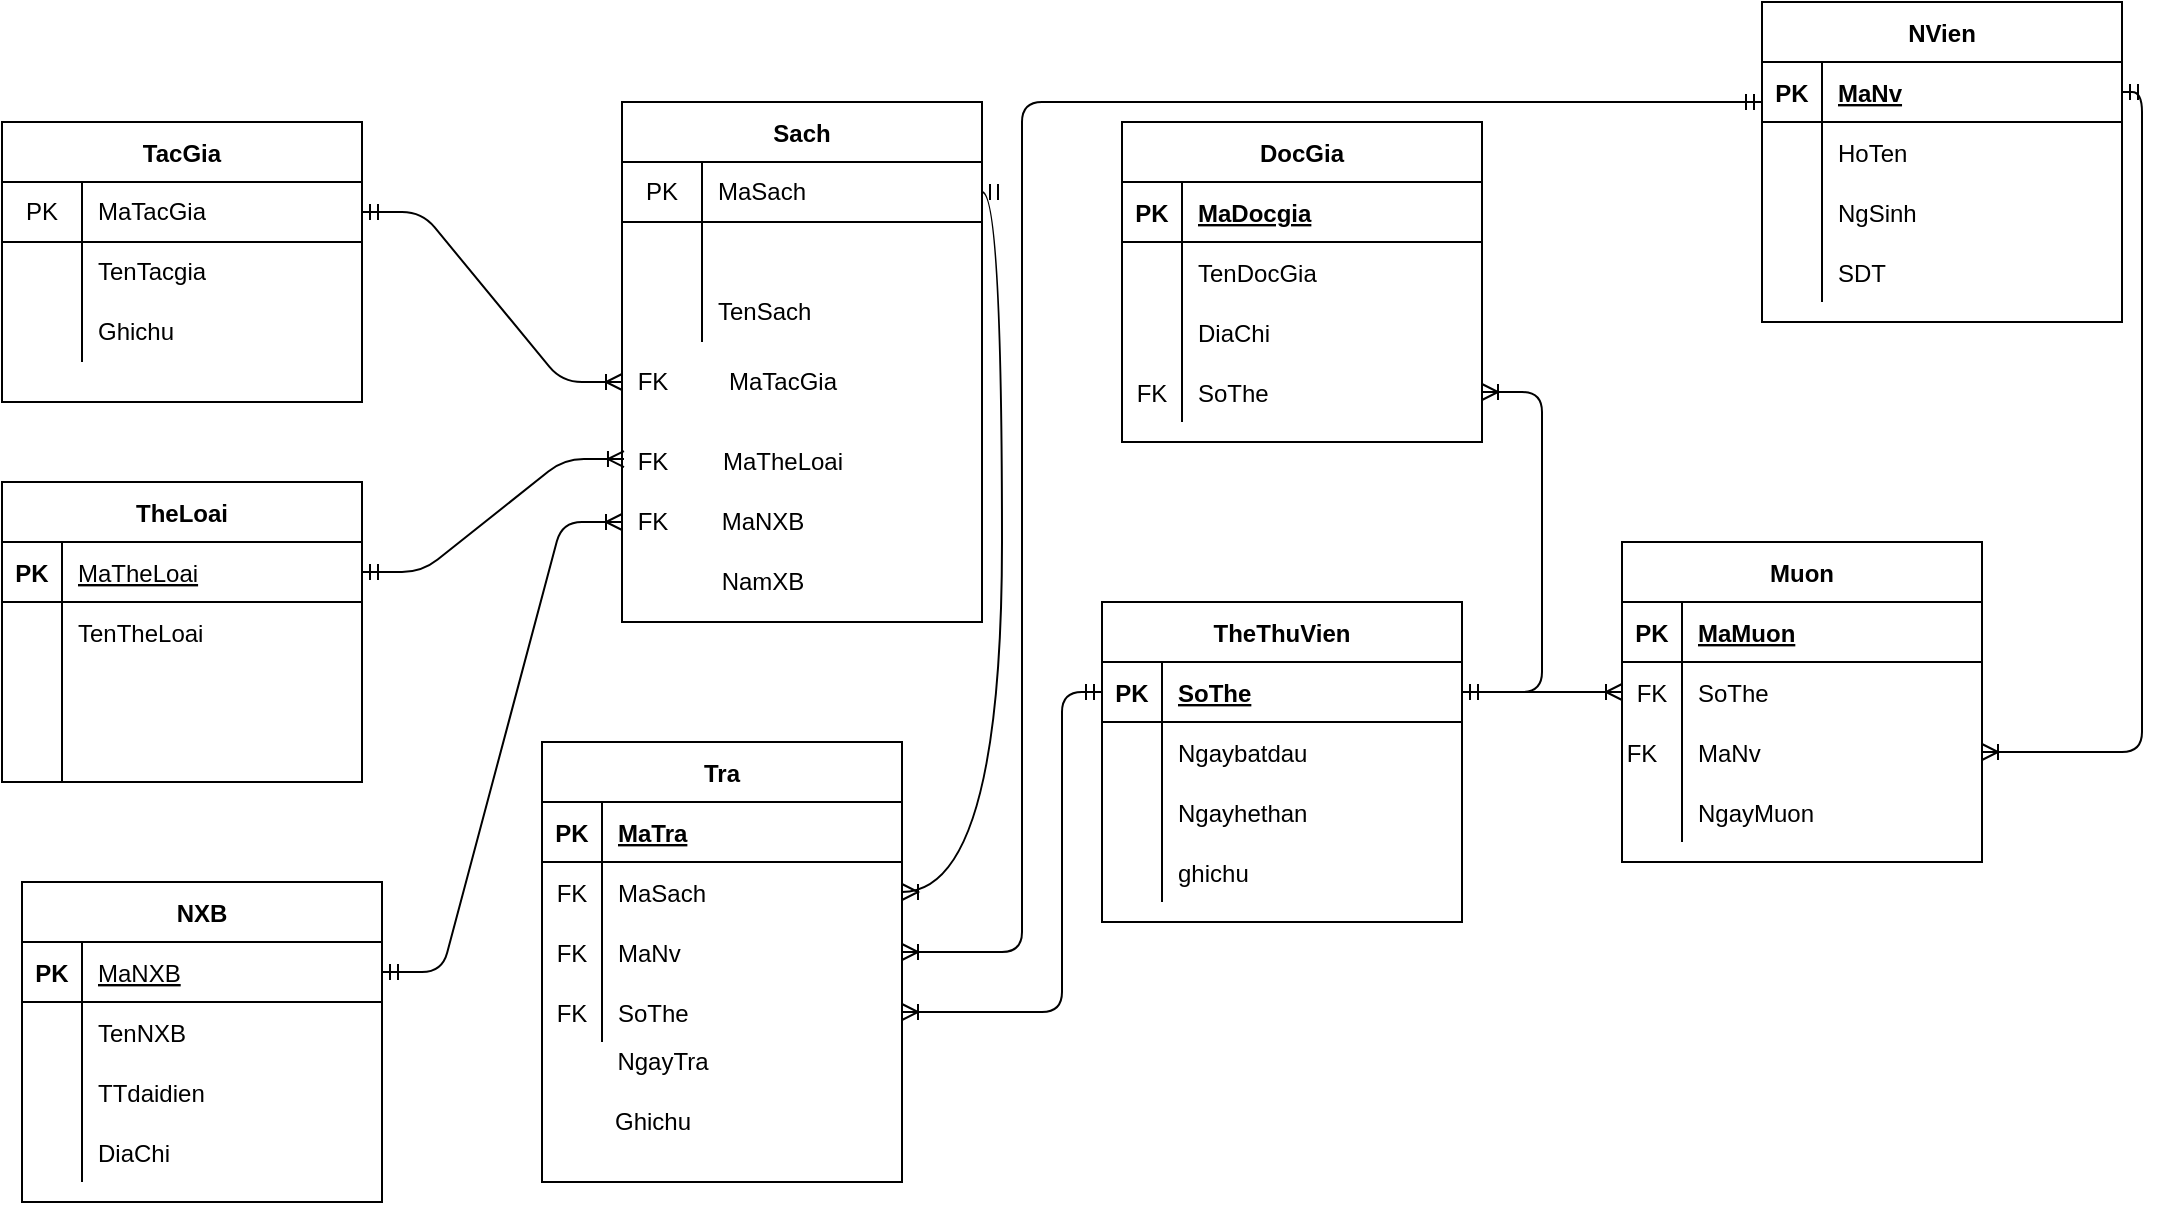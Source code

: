 <mxfile version="14.9.9" type="github">
  <diagram id="u5zZ0QUV_Hfiip7SihnO" name="Page-1">
    <mxGraphModel dx="1987" dy="1793" grid="1" gridSize="10" guides="1" tooltips="1" connect="1" arrows="1" fold="1" page="1" pageScale="1" pageWidth="827" pageHeight="1169" math="0" shadow="0">
      <root>
        <mxCell id="0" />
        <mxCell id="1" parent="0" />
        <mxCell id="Pqd-LojzsvLzapI82pfQ-55" value="Sach" style="shape=table;startSize=30;container=1;collapsible=0;childLayout=tableLayout;fixedRows=1;rowLines=0;fontStyle=1;align=center;pointerEvents=1;" vertex="1" parent="1">
          <mxGeometry x="-140" width="180" height="260" as="geometry" />
        </mxCell>
        <mxCell id="Pqd-LojzsvLzapI82pfQ-56" value="" style="shape=partialRectangle;html=1;whiteSpace=wrap;collapsible=0;dropTarget=0;pointerEvents=1;fillColor=none;top=0;left=0;bottom=1;right=0;points=[[0,0.5],[1,0.5]];portConstraint=eastwest;" vertex="1" parent="Pqd-LojzsvLzapI82pfQ-55">
          <mxGeometry y="30" width="180" height="30" as="geometry" />
        </mxCell>
        <mxCell id="Pqd-LojzsvLzapI82pfQ-57" value="&lt;font style=&quot;vertical-align: inherit&quot;&gt;&lt;font style=&quot;vertical-align: inherit&quot;&gt;&lt;font style=&quot;vertical-align: inherit&quot;&gt;&lt;font style=&quot;vertical-align: inherit&quot;&gt;PK&lt;/font&gt;&lt;/font&gt;&lt;/font&gt;&lt;/font&gt;" style="shape=partialRectangle;html=1;whiteSpace=wrap;connectable=0;fillColor=none;top=0;left=0;bottom=0;right=0;overflow=hidden;pointerEvents=1;" vertex="1" parent="Pqd-LojzsvLzapI82pfQ-56">
          <mxGeometry width="40" height="30" as="geometry" />
        </mxCell>
        <mxCell id="Pqd-LojzsvLzapI82pfQ-58" value="MaSach" style="shape=partialRectangle;html=1;whiteSpace=wrap;connectable=0;fillColor=none;top=0;left=0;bottom=0;right=0;align=left;spacingLeft=6;overflow=hidden;pointerEvents=1;" vertex="1" parent="Pqd-LojzsvLzapI82pfQ-56">
          <mxGeometry x="40" width="140" height="30" as="geometry" />
        </mxCell>
        <mxCell id="Pqd-LojzsvLzapI82pfQ-59" value="" style="shape=partialRectangle;html=1;whiteSpace=wrap;collapsible=0;dropTarget=0;pointerEvents=1;fillColor=none;top=0;left=0;bottom=0;right=0;points=[[0,0.5],[1,0.5]];portConstraint=eastwest;" vertex="1" parent="Pqd-LojzsvLzapI82pfQ-55">
          <mxGeometry y="60" width="180" height="30" as="geometry" />
        </mxCell>
        <mxCell id="Pqd-LojzsvLzapI82pfQ-60" value="" style="shape=partialRectangle;html=1;whiteSpace=wrap;connectable=0;fillColor=none;top=0;left=0;bottom=0;right=0;overflow=hidden;pointerEvents=1;" vertex="1" parent="Pqd-LojzsvLzapI82pfQ-59">
          <mxGeometry width="40" height="30" as="geometry" />
        </mxCell>
        <mxCell id="Pqd-LojzsvLzapI82pfQ-61" value="" style="shape=partialRectangle;html=1;whiteSpace=wrap;connectable=0;fillColor=none;top=0;left=0;bottom=0;right=0;align=left;spacingLeft=6;overflow=hidden;pointerEvents=1;" vertex="1" parent="Pqd-LojzsvLzapI82pfQ-59">
          <mxGeometry x="40" width="140" height="30" as="geometry" />
        </mxCell>
        <mxCell id="Pqd-LojzsvLzapI82pfQ-62" value="" style="shape=partialRectangle;html=1;whiteSpace=wrap;collapsible=0;dropTarget=0;pointerEvents=1;fillColor=none;top=0;left=0;bottom=0;right=0;points=[[0,0.5],[1,0.5]];portConstraint=eastwest;" vertex="1" parent="Pqd-LojzsvLzapI82pfQ-55">
          <mxGeometry y="90" width="180" height="30" as="geometry" />
        </mxCell>
        <mxCell id="Pqd-LojzsvLzapI82pfQ-63" value="" style="shape=partialRectangle;html=1;whiteSpace=wrap;connectable=0;fillColor=none;top=0;left=0;bottom=0;right=0;overflow=hidden;pointerEvents=1;" vertex="1" parent="Pqd-LojzsvLzapI82pfQ-62">
          <mxGeometry width="40" height="30" as="geometry" />
        </mxCell>
        <mxCell id="Pqd-LojzsvLzapI82pfQ-64" value="&lt;font style=&quot;vertical-align: inherit&quot;&gt;&lt;font style=&quot;vertical-align: inherit&quot;&gt;TenSach&lt;/font&gt;&lt;/font&gt;" style="shape=partialRectangle;html=1;whiteSpace=wrap;connectable=0;fillColor=none;top=0;left=0;bottom=0;right=0;align=left;spacingLeft=6;overflow=hidden;pointerEvents=1;" vertex="1" parent="Pqd-LojzsvLzapI82pfQ-62">
          <mxGeometry x="40" width="140" height="30" as="geometry" />
        </mxCell>
        <mxCell id="Pqd-LojzsvLzapI82pfQ-68" value="&lt;font style=&quot;vertical-align: inherit&quot;&gt;&lt;font style=&quot;vertical-align: inherit&quot;&gt;MaTacGia&lt;/font&gt;&lt;/font&gt;" style="text;html=1;align=center;verticalAlign=middle;resizable=0;points=[];autosize=1;strokeColor=none;" vertex="1" parent="1">
          <mxGeometry x="-95" y="130" width="70" height="20" as="geometry" />
        </mxCell>
        <mxCell id="Pqd-LojzsvLzapI82pfQ-69" value="&lt;font style=&quot;vertical-align: inherit&quot;&gt;&lt;font style=&quot;vertical-align: inherit&quot;&gt;MaTheLoai&lt;/font&gt;&lt;/font&gt;" style="text;html=1;align=center;verticalAlign=middle;resizable=0;points=[];autosize=1;strokeColor=none;" vertex="1" parent="1">
          <mxGeometry x="-100" y="170" width="80" height="20" as="geometry" />
        </mxCell>
        <mxCell id="Pqd-LojzsvLzapI82pfQ-71" value="&lt;font style=&quot;vertical-align: inherit&quot;&gt;&lt;font style=&quot;vertical-align: inherit&quot;&gt;MaNXB&lt;/font&gt;&lt;/font&gt;" style="text;html=1;align=center;verticalAlign=middle;resizable=0;points=[];autosize=1;strokeColor=none;" vertex="1" parent="1">
          <mxGeometry x="-100" y="200" width="60" height="20" as="geometry" />
        </mxCell>
        <mxCell id="Pqd-LojzsvLzapI82pfQ-73" value="&lt;font style=&quot;vertical-align: inherit&quot;&gt;&lt;font style=&quot;vertical-align: inherit&quot;&gt;NamXB&lt;/font&gt;&lt;/font&gt;" style="text;html=1;align=center;verticalAlign=middle;resizable=0;points=[];autosize=1;strokeColor=none;" vertex="1" parent="1">
          <mxGeometry x="-100" y="230" width="60" height="20" as="geometry" />
        </mxCell>
        <mxCell id="Pqd-LojzsvLzapI82pfQ-74" value="FK" style="text;html=1;align=center;verticalAlign=middle;resizable=0;points=[];autosize=1;strokeColor=none;" vertex="1" parent="1">
          <mxGeometry x="-140" y="130" width="30" height="20" as="geometry" />
        </mxCell>
        <mxCell id="Pqd-LojzsvLzapI82pfQ-76" value="FK" style="text;html=1;align=center;verticalAlign=middle;resizable=0;points=[];autosize=1;strokeColor=none;" vertex="1" parent="1">
          <mxGeometry x="-140" y="200" width="30" height="20" as="geometry" />
        </mxCell>
        <mxCell id="Pqd-LojzsvLzapI82pfQ-77" value="FK" style="text;html=1;align=center;verticalAlign=middle;resizable=0;points=[];autosize=1;strokeColor=none;" vertex="1" parent="1">
          <mxGeometry x="-140" y="170" width="30" height="20" as="geometry" />
        </mxCell>
        <mxCell id="Pqd-LojzsvLzapI82pfQ-78" value="TacGia" style="shape=table;startSize=30;container=1;collapsible=0;childLayout=tableLayout;fixedRows=1;rowLines=0;fontStyle=1;align=center;pointerEvents=1;" vertex="1" parent="1">
          <mxGeometry x="-450" y="10" width="180" height="140" as="geometry" />
        </mxCell>
        <mxCell id="Pqd-LojzsvLzapI82pfQ-79" value="" style="shape=partialRectangle;html=1;whiteSpace=wrap;collapsible=0;dropTarget=0;pointerEvents=1;fillColor=none;top=0;left=0;bottom=1;right=0;points=[[0,0.5],[1,0.5]];portConstraint=eastwest;" vertex="1" parent="Pqd-LojzsvLzapI82pfQ-78">
          <mxGeometry y="30" width="180" height="30" as="geometry" />
        </mxCell>
        <mxCell id="Pqd-LojzsvLzapI82pfQ-80" value="PK" style="shape=partialRectangle;html=1;whiteSpace=wrap;connectable=0;fillColor=none;top=0;left=0;bottom=0;right=0;overflow=hidden;pointerEvents=1;" vertex="1" parent="Pqd-LojzsvLzapI82pfQ-79">
          <mxGeometry width="40" height="30" as="geometry" />
        </mxCell>
        <mxCell id="Pqd-LojzsvLzapI82pfQ-81" value="MaTacGia" style="shape=partialRectangle;html=1;whiteSpace=wrap;connectable=0;fillColor=none;top=0;left=0;bottom=0;right=0;align=left;spacingLeft=6;overflow=hidden;pointerEvents=1;" vertex="1" parent="Pqd-LojzsvLzapI82pfQ-79">
          <mxGeometry x="40" width="140" height="30" as="geometry" />
        </mxCell>
        <mxCell id="Pqd-LojzsvLzapI82pfQ-82" value="" style="shape=partialRectangle;html=1;whiteSpace=wrap;collapsible=0;dropTarget=0;pointerEvents=1;fillColor=none;top=0;left=0;bottom=0;right=0;points=[[0,0.5],[1,0.5]];portConstraint=eastwest;" vertex="1" parent="Pqd-LojzsvLzapI82pfQ-78">
          <mxGeometry y="60" width="180" height="30" as="geometry" />
        </mxCell>
        <mxCell id="Pqd-LojzsvLzapI82pfQ-83" value="" style="shape=partialRectangle;html=1;whiteSpace=wrap;connectable=0;fillColor=none;top=0;left=0;bottom=0;right=0;overflow=hidden;pointerEvents=1;" vertex="1" parent="Pqd-LojzsvLzapI82pfQ-82">
          <mxGeometry width="40" height="30" as="geometry" />
        </mxCell>
        <mxCell id="Pqd-LojzsvLzapI82pfQ-84" value="TenTacgia" style="shape=partialRectangle;html=1;whiteSpace=wrap;connectable=0;fillColor=none;top=0;left=0;bottom=0;right=0;align=left;spacingLeft=6;overflow=hidden;pointerEvents=1;" vertex="1" parent="Pqd-LojzsvLzapI82pfQ-82">
          <mxGeometry x="40" width="140" height="30" as="geometry" />
        </mxCell>
        <mxCell id="Pqd-LojzsvLzapI82pfQ-85" value="" style="shape=partialRectangle;html=1;whiteSpace=wrap;collapsible=0;dropTarget=0;pointerEvents=1;fillColor=none;top=0;left=0;bottom=0;right=0;points=[[0,0.5],[1,0.5]];portConstraint=eastwest;" vertex="1" parent="Pqd-LojzsvLzapI82pfQ-78">
          <mxGeometry y="90" width="180" height="30" as="geometry" />
        </mxCell>
        <mxCell id="Pqd-LojzsvLzapI82pfQ-86" value="" style="shape=partialRectangle;html=1;whiteSpace=wrap;connectable=0;fillColor=none;top=0;left=0;bottom=0;right=0;overflow=hidden;pointerEvents=1;" vertex="1" parent="Pqd-LojzsvLzapI82pfQ-85">
          <mxGeometry width="40" height="30" as="geometry" />
        </mxCell>
        <mxCell id="Pqd-LojzsvLzapI82pfQ-87" value="Ghichu" style="shape=partialRectangle;html=1;whiteSpace=wrap;connectable=0;fillColor=none;top=0;left=0;bottom=0;right=0;align=left;spacingLeft=6;overflow=hidden;pointerEvents=1;" vertex="1" parent="Pqd-LojzsvLzapI82pfQ-85">
          <mxGeometry x="40" width="140" height="30" as="geometry" />
        </mxCell>
        <mxCell id="Pqd-LojzsvLzapI82pfQ-88" value="&lt;span style=&quot;color: rgba(0 , 0 , 0 , 0) ; font-family: monospace ; font-size: 0px&quot;&gt;%3CmxGraphModel%3E%3Croot%3E%3CmxCell%20id%3D%220%22%2F%3E%3CmxCell%20id%3D%221%22%20parent%3D%220%22%2F%3E%3CmxCell%20id%3D%222%22%20value%3D%22Sach%22%20style%3D%22shape%3Dtable%3BstartSize%3D30%3Bcontainer%3D1%3Bcollapsible%3D0%3BchildLayout%3DtableLayout%3BfixedRows%3D1%3BrowLines%3D0%3BfontStyle%3D1%3Balign%3Dcenter%3BpointerEvents%3D1%3B%22%20vertex%3D%221%22%20parent%3D%221%22%3E%3CmxGeometry%20x%3D%22-140%22%20width%3D%22180%22%20height%3D%22260%22%20as%3D%22geometry%22%2F%3E%3C%2FmxCell%3E%3CmxCell%20id%3D%223%22%20value%3D%22%22%20style%3D%22shape%3DpartialRectangle%3Bhtml%3D1%3BwhiteSpace%3Dwrap%3Bcollapsible%3D0%3BdropTarget%3D0%3BpointerEvents%3D1%3BfillColor%3Dnone%3Btop%3D0%3Bleft%3D0%3Bbottom%3D1%3Bright%3D0%3Bpoints%3D%5B%5B0%2C0.5%5D%2C%5B1%2C0.5%5D%5D%3BportConstraint%3Deastwest%3B%22%20vertex%3D%221%22%20parent%3D%222%22%3E%3CmxGeometry%20y%3D%2230%22%20width%3D%22180%22%20height%3D%2230%22%20as%3D%22geometry%22%2F%3E%3C%2FmxCell%3E%3CmxCell%20id%3D%224%22%20value%3D%22%26lt%3Bfont%20style%3D%26quot%3Bvertical-align%3A%20inherit%26quot%3B%26gt%3B%26lt%3Bfont%20style%3D%26quot%3Bvertical-align%3A%20inherit%26quot%3B%26gt%3B%26lt%3Bfont%20style%3D%26quot%3Bvertical-align%3A%20inherit%26quot%3B%26gt%3B%26lt%3Bfont%20style%3D%26quot%3Bvertical-align%3A%20inherit%26quot%3B%26gt%3BPK%26lt%3B%2Ffont%26gt%3B%26lt%3B%2Ffont%26gt%3B%26lt%3B%2Ffont%26gt%3B%26lt%3B%2Ffont%26gt%3B%22%20style%3D%22shape%3DpartialRectangle%3Bhtml%3D1%3BwhiteSpace%3Dwrap%3Bconnectable%3D0%3BfillColor%3Dnone%3Btop%3D0%3Bleft%3D0%3Bbottom%3D0%3Bright%3D0%3Boverflow%3Dhidden%3BpointerEvents%3D1%3B%22%20vertex%3D%221%22%20parent%3D%223%22%3E%3CmxGeometry%20width%3D%2240%22%20height%3D%2230%22%20as%3D%22geometry%22%2F%3E%3C%2FmxCell%3E%3CmxCell%20id%3D%225%22%20value%3D%22ID%22%20style%3D%22shape%3DpartialRectangle%3Bhtml%3D1%3BwhiteSpace%3Dwrap%3Bconnectable%3D0%3BfillColor%3Dnone%3Btop%3D0%3Bleft%3D0%3Bbottom%3D0%3Bright%3D0%3Balign%3Dleft%3BspacingLeft%3D6%3Boverflow%3Dhidden%3BpointerEvents%3D1%3B%22%20vertex%3D%221%22%20parent%3D%223%22%3E%3CmxGeometry%20x%3D%2240%22%20width%3D%22140%22%20height%3D%2230%22%20as%3D%22geometry%22%2F%3E%3C%2FmxCell%3E%3CmxCell%20id%3D%226%22%20value%3D%22%22%20style%3D%22shape%3DpartialRectangle%3Bhtml%3D1%3BwhiteSpace%3Dwrap%3Bcollapsible%3D0%3BdropTarget%3D0%3BpointerEvents%3D1%3BfillColor%3Dnone%3Btop%3D0%3Bleft%3D0%3Bbottom%3D0%3Bright%3D0%3Bpoints%3D%5B%5B0%2C0.5%5D%2C%5B1%2C0.5%5D%5D%3BportConstraint%3Deastwest%3B%22%20vertex%3D%221%22%20parent%3D%222%22%3E%3CmxGeometry%20y%3D%2260%22%20width%3D%22180%22%20height%3D%2230%22%20as%3D%22geometry%22%2F%3E%3C%2FmxCell%3E%3CmxCell%20id%3D%227%22%20value%3D%22%22%20style%3D%22shape%3DpartialRectangle%3Bhtml%3D1%3BwhiteSpace%3Dwrap%3Bconnectable%3D0%3BfillColor%3Dnone%3Btop%3D0%3Bleft%3D0%3Bbottom%3D0%3Bright%3D0%3Boverflow%3Dhidden%3BpointerEvents%3D1%3B%22%20vertex%3D%221%22%20parent%3D%226%22%3E%3CmxGeometry%20width%3D%2240%22%20height%3D%2230%22%20as%3D%22geometry%22%2F%3E%3C%2FmxCell%3E%3CmxCell%20id%3D%228%22%20value%3D%22%22%20style%3D%22shape%3DpartialRectangle%3Bhtml%3D1%3BwhiteSpace%3Dwrap%3Bconnectable%3D0%3BfillColor%3Dnone%3Btop%3D0%3Bleft%3D0%3Bbottom%3D0%3Bright%3D0%3Balign%3Dleft%3BspacingLeft%3D6%3Boverflow%3Dhidden%3BpointerEvents%3D1%3B%22%20vertex%3D%221%22%20parent%3D%226%22%3E%3CmxGeometry%20x%3D%2240%22%20width%3D%22140%22%20height%3D%2230%22%20as%3D%22geometry%22%2F%3E%3C%2FmxCell%3E%3CmxCell%20id%3D%229%22%20value%3D%22%22%20style%3D%22shape%3DpartialRectangle%3Bhtml%3D1%3BwhiteSpace%3Dwrap%3Bcollapsible%3D0%3BdropTarget%3D0%3BpointerEvents%3D1%3BfillColor%3Dnone%3Btop%3D0%3Bleft%3D0%3Bbottom%3D0%3Bright%3D0%3Bpoints%3D%5B%5B0%2C0.5%5D%2C%5B1%2C0.5%5D%5D%3BportConstraint%3Deastwest%3B%22%20vertex%3D%221%22%20parent%3D%222%22%3E%3CmxGeometry%20y%3D%2290%22%20width%3D%22180%22%20height%3D%2230%22%20as%3D%22geometry%22%2F%3E%3C%2FmxCell%3E%3CmxCell%20id%3D%2210%22%20value%3D%22%22%20style%3D%22shape%3DpartialRectangle%3Bhtml%3D1%3BwhiteSpace%3Dwrap%3Bconnectable%3D0%3BfillColor%3Dnone%3Btop%3D0%3Bleft%3D0%3Bbottom%3D0%3Bright%3D0%3Boverflow%3Dhidden%3BpointerEvents%3D1%3B%22%20vertex%3D%221%22%20parent%3D%229%22%3E%3CmxGeometry%20width%3D%2240%22%20height%3D%2230%22%20as%3D%22geometry%22%2F%3E%3C%2FmxCell%3E%3CmxCell%20id%3D%2211%22%20value%3D%22%26lt%3Bfont%20style%3D%26quot%3Bvertical-align%3A%20inherit%26quot%3B%26gt%3B%26lt%3Bfont%20style%3D%26quot%3Bvertical-align%3A%20inherit%26quot%3B%26gt%3BTenSach%26lt%3B%2Ffont%26gt%3B%26lt%3B%2Ffont%26gt%3B%22%20style%3D%22shape%3DpartialRectangle%3Bhtml%3D1%3BwhiteSpace%3Dwrap%3Bconnectable%3D0%3BfillColor%3Dnone%3Btop%3D0%3Bleft%3D0%3Bbottom%3D0%3Bright%3D0%3Balign%3Dleft%3BspacingLeft%3D6%3Boverflow%3Dhidden%3BpointerEvents%3D1%3B%22%20vertex%3D%221%22%20parent%3D%229%22%3E%3CmxGeometry%20x%3D%2240%22%20width%3D%22140%22%20height%3D%2230%22%20as%3D%22geometry%22%2F%3E%3C%2FmxCell%3E%3CmxCell%20id%3D%2212%22%20value%3D%22%26lt%3Bfont%20style%3D%26quot%3Bvertical-align%3A%20inherit%26quot%3B%26gt%3B%26lt%3Bfont%20style%3D%26quot%3Bvertical-align%3A%20inherit%26quot%3B%26gt%3BMaTacGia%26lt%3B%2Ffont%26gt%3B%26lt%3B%2Ffont%26gt%3B%22%20style%3D%22text%3Bhtml%3D1%3Balign%3Dcenter%3BverticalAlign%3Dmiddle%3Bresizable%3D0%3Bpoints%3D%5B%5D%3Bautosize%3D1%3BstrokeColor%3Dnone%3B%22%20vertex%3D%221%22%20parent%3D%221%22%3E%3CmxGeometry%20x%3D%22-95%22%20y%3D%22130%22%20width%3D%2270%22%20height%3D%2220%22%20as%3D%22geometry%22%2F%3E%3C%2FmxCell%3E%3CmxCell%20id%3D%2213%22%20value%3D%22%26lt%3Bfont%20style%3D%26quot%3Bvertical-align%3A%20inherit%26quot%3B%26gt%3B%26lt%3Bfont%20style%3D%26quot%3Bvertical-align%3A%20inherit%26quot%3B%26gt%3BMaTheLoai%26lt%3B%2Ffont%26gt%3B%26lt%3B%2Ffont%26gt%3B%22%20style%3D%22text%3Bhtml%3D1%3Balign%3Dcenter%3BverticalAlign%3Dmiddle%3Bresizable%3D0%3Bpoints%3D%5B%5D%3Bautosize%3D1%3BstrokeColor%3Dnone%3B%22%20vertex%3D%221%22%20parent%3D%221%22%3E%3CmxGeometry%20x%3D%22-100%22%20y%3D%22170%22%20width%3D%2280%22%20height%3D%2220%22%20as%3D%22geometry%22%2F%3E%3C%2FmxCell%3E%3CmxCell%20id%3D%2214%22%20value%3D%22%26lt%3Bfont%20style%3D%26quot%3Bvertical-align%3A%20inherit%26quot%3B%26gt%3B%26lt%3Bfont%20style%3D%26quot%3Bvertical-align%3A%20inherit%26quot%3B%26gt%3BMaNXB%26lt%3B%2Ffont%26gt%3B%26lt%3B%2Ffont%26gt%3B%22%20style%3D%22text%3Bhtml%3D1%3Balign%3Dcenter%3BverticalAlign%3Dmiddle%3Bresizable%3D0%3Bpoints%3D%5B%5D%3Bautosize%3D1%3BstrokeColor%3Dnone%3B%22%20vertex%3D%221%22%20parent%3D%221%22%3E%3CmxGeometry%20x%3D%22-100%22%20y%3D%22200%22%20width%3D%2260%22%20height%3D%2220%22%20as%3D%22geometry%22%2F%3E%3C%2FmxCell%3E%3CmxCell%20id%3D%2215%22%20value%3D%22%26lt%3Bfont%20style%3D%26quot%3Bvertical-align%3A%20inherit%26quot%3B%26gt%3B%26lt%3Bfont%20style%3D%26quot%3Bvertical-align%3A%20inherit%26quot%3B%26gt%3BNamXB%26lt%3B%2Ffont%26gt%3B%26lt%3B%2Ffont%26gt%3B%22%20style%3D%22text%3Bhtml%3D1%3Balign%3Dcenter%3BverticalAlign%3Dmiddle%3Bresizable%3D0%3Bpoints%3D%5B%5D%3Bautosize%3D1%3BstrokeColor%3Dnone%3B%22%20vertex%3D%221%22%20parent%3D%221%22%3E%3CmxGeometry%20x%3D%22-100%22%20y%3D%22230%22%20width%3D%2260%22%20height%3D%2220%22%20as%3D%22geometry%22%2F%3E%3C%2FmxCell%3E%3CmxCell%20id%3D%2216%22%20value%3D%22PK%22%20style%3D%22text%3Bhtml%3D1%3Balign%3Dcenter%3BverticalAlign%3Dmiddle%3Bresizable%3D0%3Bpoints%3D%5B%5D%3Bautosize%3D1%3BstrokeColor%3Dnone%3B%22%20vertex%3D%221%22%20parent%3D%221%22%3E%3CmxGeometry%20x%3D%22-140%22%20y%3D%22130%22%20width%3D%2230%22%20height%3D%2220%22%20as%3D%22geometry%22%2F%3E%3C%2FmxCell%3E%3CmxCell%20id%3D%2217%22%20value%3D%22PK%22%20style%3D%22text%3Bhtml%3D1%3Balign%3Dcenter%3BverticalAlign%3Dmiddle%3Bresizable%3D0%3Bpoints%3D%5B%5D%3Bautosize%3D1%3BstrokeColor%3Dnone%3B%22%20vertex%3D%221%22%20parent%3D%221%22%3E%3CmxGeometry%20x%3D%22-140%22%20y%3D%22200%22%20width%3D%2230%22%20height%3D%2220%22%20as%3D%22geometry%22%2F%3E%3C%2FmxCell%3E%3CmxCell%20id%3D%2218%22%20value%3D%22PK%22%20style%3D%22text%3Bhtml%3D1%3Balign%3Dcenter%3BverticalAlign%3Dmiddle%3Bresizable%3D0%3Bpoints%3D%5B%5D%3Bautosize%3D1%3BstrokeColor%3Dnone%3B%22%20vertex%3D%221%22%20parent%3D%221%22%3E%3CmxGeometry%20x%3D%22-140%22%20y%3D%22170%22%20width%3D%2230%22%20height%3D%2220%22%20as%3D%22geometry%22%2F%3E%3C%2FmxCell%3E%3C%2Froot%3E%3C%2FmxGraphModel%3E&lt;/span&gt;&lt;span style=&quot;color: rgba(0 , 0 , 0 , 0) ; font-family: monospace ; font-size: 0px&quot;&gt;%3CmxGraphModel%3E%3Croot%3E%3CmxCell%20id%3D%220%22%2F%3E%3CmxCell%20id%3D%221%22%20parent%3D%220%22%2F%3E%3CmxCell%20id%3D%222%22%20value%3D%22Sach%22%20style%3D%22shape%3Dtable%3BstartSize%3D30%3Bcontainer%3D1%3Bcollapsible%3D0%3BchildLayout%3DtableLayout%3BfixedRows%3D1%3BrowLines%3D0%3BfontStyle%3D1%3Balign%3Dcenter%3BpointerEvents%3D1%3B%22%20vertex%3D%221%22%20parent%3D%221%22%3E%3CmxGeometry%20x%3D%22-140%22%20width%3D%22180%22%20height%3D%22260%22%20as%3D%22geometry%22%2F%3E%3C%2FmxCell%3E%3CmxCell%20id%3D%223%22%20value%3D%22%22%20style%3D%22shape%3DpartialRectangle%3Bhtml%3D1%3BwhiteSpace%3Dwrap%3Bcollapsible%3D0%3BdropTarget%3D0%3BpointerEvents%3D1%3BfillColor%3Dnone%3Btop%3D0%3Bleft%3D0%3Bbottom%3D1%3Bright%3D0%3Bpoints%3D%5B%5B0%2C0.5%5D%2C%5B1%2C0.5%5D%5D%3BportConstraint%3Deastwest%3B%22%20vertex%3D%221%22%20parent%3D%222%22%3E%3CmxGeometry%20y%3D%2230%22%20width%3D%22180%22%20height%3D%2230%22%20as%3D%22geometry%22%2F%3E%3C%2FmxCell%3E%3CmxCell%20id%3D%224%22%20value%3D%22%26lt%3Bfont%20style%3D%26quot%3Bvertical-align%3A%20inherit%26quot%3B%26gt%3B%26lt%3Bfont%20style%3D%26quot%3Bvertical-align%3A%20inherit%26quot%3B%26gt%3B%26lt%3Bfont%20style%3D%26quot%3Bvertical-align%3A%20inherit%26quot%3B%26gt%3B%26lt%3Bfont%20style%3D%26quot%3Bvertical-align%3A%20inherit%26quot%3B%26gt%3BPK%26lt%3B%2Ffont%26gt%3B%26lt%3B%2Ffont%26gt%3B%26lt%3B%2Ffont%26gt%3B%26lt%3B%2Ffont%26gt%3B%22%20style%3D%22shape%3DpartialRectangle%3Bhtml%3D1%3BwhiteSpace%3Dwrap%3Bconnectable%3D0%3BfillColor%3Dnone%3Btop%3D0%3Bleft%3D0%3Bbottom%3D0%3Bright%3D0%3Boverflow%3Dhidden%3BpointerEvents%3D1%3B%22%20vertex%3D%221%22%20parent%3D%223%22%3E%3CmxGeometry%20width%3D%2240%22%20height%3D%2230%22%20as%3D%22geometry%22%2F%3E%3C%2FmxCell%3E%3CmxCell%20id%3D%225%22%20value%3D%22ID%22%20style%3D%22shape%3DpartialRectangle%3Bhtml%3D1%3BwhiteSpace%3Dwrap%3Bconnectable%3D0%3BfillColor%3Dnone%3Btop%3D0%3Bleft%3D0%3Bbottom%3D0%3Bright%3D0%3Balign%3Dleft%3BspacingLeft%3D6%3Boverflow%3Dhidden%3BpointerEvents%3D1%3B%22%20vertex%3D%221%22%20parent%3D%223%22%3E%3CmxGeometry%20x%3D%2240%22%20width%3D%22140%22%20height%3D%2230%22%20as%3D%22geometry%22%2F%3E%3C%2FmxCell%3E%3CmxCell%20id%3D%226%22%20value%3D%22%22%20style%3D%22shape%3DpartialRectangle%3Bhtml%3D1%3BwhiteSpace%3Dwrap%3Bcollapsible%3D0%3BdropTarget%3D0%3BpointerEvents%3D1%3BfillColor%3Dnone%3Btop%3D0%3Bleft%3D0%3Bbottom%3D0%3Bright%3D0%3Bpoints%3D%5B%5B0%2C0.5%5D%2C%5B1%2C0.5%5D%5D%3BportConstraint%3Deastwest%3B%22%20vertex%3D%221%22%20parent%3D%222%22%3E%3CmxGeometry%20y%3D%2260%22%20width%3D%22180%22%20height%3D%2230%22%20as%3D%22geometry%22%2F%3E%3C%2FmxCell%3E%3CmxCell%20id%3D%227%22%20value%3D%22%22%20style%3D%22shape%3DpartialRectangle%3Bhtml%3D1%3BwhiteSpace%3Dwrap%3Bconnectable%3D0%3BfillColor%3Dnone%3Btop%3D0%3Bleft%3D0%3Bbottom%3D0%3Bright%3D0%3Boverflow%3Dhidden%3BpointerEvents%3D1%3B%22%20vertex%3D%221%22%20parent%3D%226%22%3E%3CmxGeometry%20width%3D%2240%22%20height%3D%2230%22%20as%3D%22geometry%22%2F%3E%3C%2FmxCell%3E%3CmxCell%20id%3D%228%22%20value%3D%22%22%20style%3D%22shape%3DpartialRectangle%3Bhtml%3D1%3BwhiteSpace%3Dwrap%3Bconnectable%3D0%3BfillColor%3Dnone%3Btop%3D0%3Bleft%3D0%3Bbottom%3D0%3Bright%3D0%3Balign%3Dleft%3BspacingLeft%3D6%3Boverflow%3Dhidden%3BpointerEvents%3D1%3B%22%20vertex%3D%221%22%20parent%3D%226%22%3E%3CmxGeometry%20x%3D%2240%22%20width%3D%22140%22%20height%3D%2230%22%20as%3D%22geometry%22%2F%3E%3C%2FmxCell%3E%3CmxCell%20id%3D%229%22%20value%3D%22%22%20style%3D%22shape%3DpartialRectangle%3Bhtml%3D1%3BwhiteSpace%3Dwrap%3Bcollapsible%3D0%3BdropTarget%3D0%3BpointerEvents%3D1%3BfillColor%3Dnone%3Btop%3D0%3Bleft%3D0%3Bbottom%3D0%3Bright%3D0%3Bpoints%3D%5B%5B0%2C0.5%5D%2C%5B1%2C0.5%5D%5D%3BportConstraint%3Deastwest%3B%22%20vertex%3D%221%22%20parent%3D%222%22%3E%3CmxGeometry%20y%3D%2290%22%20width%3D%22180%22%20height%3D%2230%22%20as%3D%22geometry%22%2F%3E%3C%2FmxCell%3E%3CmxCell%20id%3D%2210%22%20value%3D%22%22%20style%3D%22shape%3DpartialRectangle%3Bhtml%3D1%3BwhiteSpace%3Dwrap%3Bconnectable%3D0%3BfillColor%3Dnone%3Btop%3D0%3Bleft%3D0%3Bbottom%3D0%3Bright%3D0%3Boverflow%3Dhidden%3BpointerEvents%3D1%3B%22%20vertex%3D%221%22%20parent%3D%229%22%3E%3CmxGeometry%20width%3D%2240%22%20height%3D%2230%22%20as%3D%22geometry%22%2F%3E%3C%2FmxCell%3E%3CmxCell%20id%3D%2211%22%20value%3D%22%26lt%3Bfont%20style%3D%26quot%3Bvertical-align%3A%20inherit%26quot%3B%26gt%3B%26lt%3Bfont%20style%3D%26quot%3Bvertical-align%3A%20inherit%26quot%3B%26gt%3BTenSach%26lt%3B%2Ffont%26gt%3B%26lt%3B%2Ffont%26gt%3B%22%20style%3D%22shape%3DpartialRectangle%3Bhtml%3D1%3BwhiteSpace%3Dwrap%3Bconnectable%3D0%3BfillColor%3Dnone%3Btop%3D0%3Bleft%3D0%3Bbottom%3D0%3Bright%3D0%3Balign%3Dleft%3BspacingLeft%3D6%3Boverflow%3Dhidden%3BpointerEvents%3D1%3B%22%20vertex%3D%221%22%20parent%3D%229%22%3E%3CmxGeometry%20x%3D%2240%22%20width%3D%22140%22%20height%3D%2230%22%20as%3D%22geometry%22%2F%3E%3C%2FmxCell%3E%3CmxCell%20id%3D%2212%22%20value%3D%22%26lt%3Bfont%20style%3D%26quot%3Bvertical-align%3A%20inherit%26quot%3B%26gt%3B%26lt%3Bfont%20style%3D%26quot%3Bvertical-align%3A%20inherit%26quot%3B%26gt%3BMaTacGia%26lt%3B%2Ffont%26gt%3B%26lt%3B%2Ffont%26gt%3B%22%20style%3D%22text%3Bhtml%3D1%3Balign%3Dcenter%3BverticalAlign%3Dmiddle%3Bresizable%3D0%3Bpoints%3D%5B%5D%3Bautosize%3D1%3BstrokeColor%3Dnone%3B%22%20vertex%3D%221%22%20parent%3D%221%22%3E%3CmxGeometry%20x%3D%22-95%22%20y%3D%22130%22%20width%3D%2270%22%20height%3D%2220%22%20as%3D%22geometry%22%2F%3E%3C%2FmxCell%3E%3CmxCell%20id%3D%2213%22%20value%3D%22%26lt%3Bfont%20style%3D%26quot%3Bvertical-align%3A%20inherit%26quot%3B%26gt%3B%26lt%3Bfont%20style%3D%26quot%3Bvertical-align%3A%20inherit%26quot%3B%26gt%3BMaTheLoai%26lt%3B%2Ffont%26gt%3B%26lt%3B%2Ffont%26gt%3B%22%20style%3D%22text%3Bhtml%3D1%3Balign%3Dcenter%3BverticalAlign%3Dmiddle%3Bresizable%3D0%3Bpoints%3D%5B%5D%3Bautosize%3D1%3BstrokeColor%3Dnone%3B%22%20vertex%3D%221%22%20parent%3D%221%22%3E%3CmxGeometry%20x%3D%22-100%22%20y%3D%22170%22%20width%3D%2280%22%20height%3D%2220%22%20as%3D%22geometry%22%2F%3E%3C%2FmxCell%3E%3CmxCell%20id%3D%2214%22%20value%3D%22%26lt%3Bfont%20style%3D%26quot%3Bvertical-align%3A%20inherit%26quot%3B%26gt%3B%26lt%3Bfont%20style%3D%26quot%3Bvertical-align%3A%20inherit%26quot%3B%26gt%3BMaNXB%26lt%3B%2Ffont%26gt%3B%26lt%3B%2Ffont%26gt%3B%22%20style%3D%22text%3Bhtml%3D1%3Balign%3Dcenter%3BverticalAlign%3Dmiddle%3Bresizable%3D0%3Bpoints%3D%5B%5D%3Bautosize%3D1%3BstrokeColor%3Dnone%3B%22%20vertex%3D%221%22%20parent%3D%221%22%3E%3CmxGeometry%20x%3D%22-100%22%20y%3D%22200%22%20width%3D%2260%22%20height%3D%2220%22%20as%3D%22geometry%22%2F%3E%3C%2FmxCell%3E%3CmxCell%20id%3D%2215%22%20value%3D%22%26lt%3Bfont%20style%3D%26quot%3Bvertical-align%3A%20inherit%26quot%3B%26gt%3B%26lt%3Bfont%20style%3D%26quot%3Bvertical-align%3A%20inherit%26quot%3B%26gt%3BNamXB%26lt%3B%2Ffont%26gt%3B%26lt%3B%2Ffont%26gt%3B%22%20style%3D%22text%3Bhtml%3D1%3Balign%3Dcenter%3BverticalAlign%3Dmiddle%3Bresizable%3D0%3Bpoints%3D%5B%5D%3Bautosize%3D1%3BstrokeColor%3Dnone%3B%22%20vertex%3D%221%22%20parent%3D%221%22%3E%3CmxGeometry%20x%3D%22-100%22%20y%3D%22230%22%20width%3D%2260%22%20height%3D%2220%22%20as%3D%22geometry%22%2F%3E%3C%2FmxCell%3E%3CmxCell%20id%3D%2216%22%20value%3D%22PK%22%20style%3D%22text%3Bhtml%3D1%3Balign%3Dcenter%3BverticalAlign%3Dmiddle%3Bresizable%3D0%3Bpoints%3D%5B%5D%3Bautosize%3D1%3BstrokeColor%3Dnone%3B%22%20vertex%3D%221%22%20parent%3D%221%22%3E%3CmxGeometry%20x%3D%22-140%22%20y%3D%22130%22%20width%3D%2230%22%20height%3D%2220%22%20as%3D%22geometry%22%2F%3E%3C%2FmxCell%3E%3CmxCell%20id%3D%2217%22%20value%3D%22PK%22%20style%3D%22text%3Bhtml%3D1%3Balign%3Dcenter%3BverticalAlign%3Dmiddle%3Bresizable%3D0%3Bpoints%3D%5B%5D%3Bautosize%3D1%3BstrokeColor%3Dnone%3B%22%20vertex%3D%221%22%20parent%3D%221%22%3E%3CmxGeometry%20x%3D%22-140%22%20y%3D%22200%22%20width%3D%2230%22%20height%3D%2220%22%20as%3D%22geometry%22%2F%3E%3C%2FmxCell%3E%3CmxCell%20id%3D%2218%22%20value%3D%22PK%22%20style%3D%22text%3Bhtml%3D1%3Balign%3Dcenter%3BverticalAlign%3Dmiddle%3Bresizable%3D0%3Bpoints%3D%5B%5D%3Bautosize%3D1%3BstrokeColor%3Dnone%3B%22%20vertex%3D%221%22%20parent%3D%221%22%3E%3CmxGeometry%20x%3D%22-140%22%20y%3D%22170%22%20width%3D%2230%22%20height%3D%2220%22%20as%3D%22geometry%22%2F%3E%3C%2FmxCell%3E%3C%2Froot%3E%3C%2FmxGraphModel%3E&lt;/span&gt;" style="text;html=1;align=center;verticalAlign=middle;resizable=0;points=[];autosize=1;strokeColor=none;" vertex="1" parent="1">
          <mxGeometry x="250" y="310" width="20" height="20" as="geometry" />
        </mxCell>
        <mxCell id="Pqd-LojzsvLzapI82pfQ-111" value="" style="edgeStyle=entityRelationEdgeStyle;fontSize=12;html=1;endArrow=ERoneToMany;startArrow=ERmandOne;exitX=1;exitY=0.5;exitDx=0;exitDy=0;" edge="1" parent="1" source="Pqd-LojzsvLzapI82pfQ-79" target="Pqd-LojzsvLzapI82pfQ-74">
          <mxGeometry width="100" height="100" relative="1" as="geometry">
            <mxPoint x="-110" y="350" as="sourcePoint" />
            <mxPoint x="-10" y="250" as="targetPoint" />
          </mxGeometry>
        </mxCell>
        <mxCell id="Pqd-LojzsvLzapI82pfQ-112" value="TheLoai" style="shape=table;startSize=30;container=1;collapsible=1;childLayout=tableLayout;fixedRows=1;rowLines=0;fontStyle=1;align=center;resizeLast=1;" vertex="1" parent="1">
          <mxGeometry x="-450" y="190" width="180" height="150" as="geometry" />
        </mxCell>
        <mxCell id="Pqd-LojzsvLzapI82pfQ-113" value="" style="shape=partialRectangle;collapsible=0;dropTarget=0;pointerEvents=0;fillColor=none;top=0;left=0;bottom=1;right=0;points=[[0,0.5],[1,0.5]];portConstraint=eastwest;" vertex="1" parent="Pqd-LojzsvLzapI82pfQ-112">
          <mxGeometry y="30" width="180" height="30" as="geometry" />
        </mxCell>
        <mxCell id="Pqd-LojzsvLzapI82pfQ-114" value="PK" style="shape=partialRectangle;connectable=0;fillColor=none;top=0;left=0;bottom=0;right=0;fontStyle=1;overflow=hidden;" vertex="1" parent="Pqd-LojzsvLzapI82pfQ-113">
          <mxGeometry width="30" height="30" as="geometry" />
        </mxCell>
        <mxCell id="Pqd-LojzsvLzapI82pfQ-115" value="MaTheLoai" style="shape=partialRectangle;connectable=0;fillColor=none;top=0;left=0;bottom=0;right=0;align=left;spacingLeft=6;fontStyle=4;overflow=hidden;" vertex="1" parent="Pqd-LojzsvLzapI82pfQ-113">
          <mxGeometry x="30" width="150" height="30" as="geometry" />
        </mxCell>
        <mxCell id="Pqd-LojzsvLzapI82pfQ-116" value="" style="shape=partialRectangle;collapsible=0;dropTarget=0;pointerEvents=0;fillColor=none;top=0;left=0;bottom=0;right=0;points=[[0,0.5],[1,0.5]];portConstraint=eastwest;" vertex="1" parent="Pqd-LojzsvLzapI82pfQ-112">
          <mxGeometry y="60" width="180" height="30" as="geometry" />
        </mxCell>
        <mxCell id="Pqd-LojzsvLzapI82pfQ-117" value="" style="shape=partialRectangle;connectable=0;fillColor=none;top=0;left=0;bottom=0;right=0;editable=1;overflow=hidden;" vertex="1" parent="Pqd-LojzsvLzapI82pfQ-116">
          <mxGeometry width="30" height="30" as="geometry" />
        </mxCell>
        <mxCell id="Pqd-LojzsvLzapI82pfQ-118" value="TenTheLoai" style="shape=partialRectangle;connectable=0;fillColor=none;top=0;left=0;bottom=0;right=0;align=left;spacingLeft=6;overflow=hidden;" vertex="1" parent="Pqd-LojzsvLzapI82pfQ-116">
          <mxGeometry x="30" width="150" height="30" as="geometry" />
        </mxCell>
        <mxCell id="Pqd-LojzsvLzapI82pfQ-119" value="" style="shape=partialRectangle;collapsible=0;dropTarget=0;pointerEvents=0;fillColor=none;top=0;left=0;bottom=0;right=0;points=[[0,0.5],[1,0.5]];portConstraint=eastwest;" vertex="1" parent="Pqd-LojzsvLzapI82pfQ-112">
          <mxGeometry y="90" width="180" height="30" as="geometry" />
        </mxCell>
        <mxCell id="Pqd-LojzsvLzapI82pfQ-120" value="" style="shape=partialRectangle;connectable=0;fillColor=none;top=0;left=0;bottom=0;right=0;editable=1;overflow=hidden;" vertex="1" parent="Pqd-LojzsvLzapI82pfQ-119">
          <mxGeometry width="30" height="30" as="geometry" />
        </mxCell>
        <mxCell id="Pqd-LojzsvLzapI82pfQ-121" value="" style="shape=partialRectangle;connectable=0;fillColor=none;top=0;left=0;bottom=0;right=0;align=left;spacingLeft=6;overflow=hidden;" vertex="1" parent="Pqd-LojzsvLzapI82pfQ-119">
          <mxGeometry x="30" width="150" height="30" as="geometry" />
        </mxCell>
        <mxCell id="Pqd-LojzsvLzapI82pfQ-122" value="" style="shape=partialRectangle;collapsible=0;dropTarget=0;pointerEvents=0;fillColor=none;top=0;left=0;bottom=0;right=0;points=[[0,0.5],[1,0.5]];portConstraint=eastwest;" vertex="1" parent="Pqd-LojzsvLzapI82pfQ-112">
          <mxGeometry y="120" width="180" height="30" as="geometry" />
        </mxCell>
        <mxCell id="Pqd-LojzsvLzapI82pfQ-123" value="" style="shape=partialRectangle;connectable=0;fillColor=none;top=0;left=0;bottom=0;right=0;editable=1;overflow=hidden;" vertex="1" parent="Pqd-LojzsvLzapI82pfQ-122">
          <mxGeometry width="30" height="30" as="geometry" />
        </mxCell>
        <mxCell id="Pqd-LojzsvLzapI82pfQ-124" value="" style="shape=partialRectangle;connectable=0;fillColor=none;top=0;left=0;bottom=0;right=0;align=left;spacingLeft=6;overflow=hidden;" vertex="1" parent="Pqd-LojzsvLzapI82pfQ-122">
          <mxGeometry x="30" width="150" height="30" as="geometry" />
        </mxCell>
        <mxCell id="Pqd-LojzsvLzapI82pfQ-125" value="" style="edgeStyle=entityRelationEdgeStyle;fontSize=12;html=1;endArrow=ERoneToMany;startArrow=ERmandOne;entryX=0.033;entryY=0.428;entryDx=0;entryDy=0;entryPerimeter=0;" edge="1" parent="1" source="Pqd-LojzsvLzapI82pfQ-113" target="Pqd-LojzsvLzapI82pfQ-77">
          <mxGeometry width="100" height="100" relative="1" as="geometry">
            <mxPoint x="-110" y="350" as="sourcePoint" />
            <mxPoint x="-10" y="250" as="targetPoint" />
          </mxGeometry>
        </mxCell>
        <mxCell id="Pqd-LojzsvLzapI82pfQ-126" value="NXB" style="shape=table;startSize=30;container=1;collapsible=1;childLayout=tableLayout;fixedRows=1;rowLines=0;fontStyle=1;align=center;resizeLast=1;" vertex="1" parent="1">
          <mxGeometry x="-440" y="390" width="180" height="160" as="geometry" />
        </mxCell>
        <mxCell id="Pqd-LojzsvLzapI82pfQ-127" value="" style="shape=partialRectangle;collapsible=0;dropTarget=0;pointerEvents=0;fillColor=none;top=0;left=0;bottom=1;right=0;points=[[0,0.5],[1,0.5]];portConstraint=eastwest;" vertex="1" parent="Pqd-LojzsvLzapI82pfQ-126">
          <mxGeometry y="30" width="180" height="30" as="geometry" />
        </mxCell>
        <mxCell id="Pqd-LojzsvLzapI82pfQ-128" value="PK" style="shape=partialRectangle;connectable=0;fillColor=none;top=0;left=0;bottom=0;right=0;fontStyle=1;overflow=hidden;" vertex="1" parent="Pqd-LojzsvLzapI82pfQ-127">
          <mxGeometry width="30" height="30" as="geometry" />
        </mxCell>
        <mxCell id="Pqd-LojzsvLzapI82pfQ-129" value="MaNXB" style="shape=partialRectangle;connectable=0;fillColor=none;top=0;left=0;bottom=0;right=0;align=left;spacingLeft=6;fontStyle=4;overflow=hidden;" vertex="1" parent="Pqd-LojzsvLzapI82pfQ-127">
          <mxGeometry x="30" width="150" height="30" as="geometry" />
        </mxCell>
        <mxCell id="Pqd-LojzsvLzapI82pfQ-130" value="" style="shape=partialRectangle;collapsible=0;dropTarget=0;pointerEvents=0;fillColor=none;top=0;left=0;bottom=0;right=0;points=[[0,0.5],[1,0.5]];portConstraint=eastwest;" vertex="1" parent="Pqd-LojzsvLzapI82pfQ-126">
          <mxGeometry y="60" width="180" height="30" as="geometry" />
        </mxCell>
        <mxCell id="Pqd-LojzsvLzapI82pfQ-131" value="" style="shape=partialRectangle;connectable=0;fillColor=none;top=0;left=0;bottom=0;right=0;editable=1;overflow=hidden;" vertex="1" parent="Pqd-LojzsvLzapI82pfQ-130">
          <mxGeometry width="30" height="30" as="geometry" />
        </mxCell>
        <mxCell id="Pqd-LojzsvLzapI82pfQ-132" value="TenNXB" style="shape=partialRectangle;connectable=0;fillColor=none;top=0;left=0;bottom=0;right=0;align=left;spacingLeft=6;overflow=hidden;" vertex="1" parent="Pqd-LojzsvLzapI82pfQ-130">
          <mxGeometry x="30" width="150" height="30" as="geometry" />
        </mxCell>
        <mxCell id="Pqd-LojzsvLzapI82pfQ-133" value="" style="shape=partialRectangle;collapsible=0;dropTarget=0;pointerEvents=0;fillColor=none;top=0;left=0;bottom=0;right=0;points=[[0,0.5],[1,0.5]];portConstraint=eastwest;" vertex="1" parent="Pqd-LojzsvLzapI82pfQ-126">
          <mxGeometry y="90" width="180" height="30" as="geometry" />
        </mxCell>
        <mxCell id="Pqd-LojzsvLzapI82pfQ-134" value="" style="shape=partialRectangle;connectable=0;fillColor=none;top=0;left=0;bottom=0;right=0;editable=1;overflow=hidden;" vertex="1" parent="Pqd-LojzsvLzapI82pfQ-133">
          <mxGeometry width="30" height="30" as="geometry" />
        </mxCell>
        <mxCell id="Pqd-LojzsvLzapI82pfQ-135" value="TTdaidien" style="shape=partialRectangle;connectable=0;fillColor=none;top=0;left=0;bottom=0;right=0;align=left;spacingLeft=6;overflow=hidden;" vertex="1" parent="Pqd-LojzsvLzapI82pfQ-133">
          <mxGeometry x="30" width="150" height="30" as="geometry" />
        </mxCell>
        <mxCell id="Pqd-LojzsvLzapI82pfQ-136" value="" style="shape=partialRectangle;collapsible=0;dropTarget=0;pointerEvents=0;fillColor=none;top=0;left=0;bottom=0;right=0;points=[[0,0.5],[1,0.5]];portConstraint=eastwest;" vertex="1" parent="Pqd-LojzsvLzapI82pfQ-126">
          <mxGeometry y="120" width="180" height="30" as="geometry" />
        </mxCell>
        <mxCell id="Pqd-LojzsvLzapI82pfQ-137" value="" style="shape=partialRectangle;connectable=0;fillColor=none;top=0;left=0;bottom=0;right=0;editable=1;overflow=hidden;" vertex="1" parent="Pqd-LojzsvLzapI82pfQ-136">
          <mxGeometry width="30" height="30" as="geometry" />
        </mxCell>
        <mxCell id="Pqd-LojzsvLzapI82pfQ-138" value="DiaChi" style="shape=partialRectangle;connectable=0;fillColor=none;top=0;left=0;bottom=0;right=0;align=left;spacingLeft=6;overflow=hidden;" vertex="1" parent="Pqd-LojzsvLzapI82pfQ-136">
          <mxGeometry x="30" width="150" height="30" as="geometry" />
        </mxCell>
        <mxCell id="Pqd-LojzsvLzapI82pfQ-139" value="" style="edgeStyle=entityRelationEdgeStyle;fontSize=12;html=1;endArrow=ERoneToMany;startArrow=ERmandOne;" edge="1" parent="1" source="Pqd-LojzsvLzapI82pfQ-127" target="Pqd-LojzsvLzapI82pfQ-76">
          <mxGeometry width="100" height="100" relative="1" as="geometry">
            <mxPoint x="-110" y="350" as="sourcePoint" />
            <mxPoint x="-10" y="250" as="targetPoint" />
          </mxGeometry>
        </mxCell>
        <mxCell id="Pqd-LojzsvLzapI82pfQ-140" value="DocGia" style="shape=table;startSize=30;container=1;collapsible=1;childLayout=tableLayout;fixedRows=1;rowLines=0;fontStyle=1;align=center;resizeLast=1;" vertex="1" parent="1">
          <mxGeometry x="110" y="10" width="180" height="160" as="geometry" />
        </mxCell>
        <mxCell id="Pqd-LojzsvLzapI82pfQ-141" value="" style="shape=partialRectangle;collapsible=0;dropTarget=0;pointerEvents=0;fillColor=none;top=0;left=0;bottom=1;right=0;points=[[0,0.5],[1,0.5]];portConstraint=eastwest;" vertex="1" parent="Pqd-LojzsvLzapI82pfQ-140">
          <mxGeometry y="30" width="180" height="30" as="geometry" />
        </mxCell>
        <mxCell id="Pqd-LojzsvLzapI82pfQ-142" value="PK" style="shape=partialRectangle;connectable=0;fillColor=none;top=0;left=0;bottom=0;right=0;fontStyle=1;overflow=hidden;" vertex="1" parent="Pqd-LojzsvLzapI82pfQ-141">
          <mxGeometry width="30" height="30" as="geometry" />
        </mxCell>
        <mxCell id="Pqd-LojzsvLzapI82pfQ-143" value="MaDocgia" style="shape=partialRectangle;connectable=0;fillColor=none;top=0;left=0;bottom=0;right=0;align=left;spacingLeft=6;fontStyle=5;overflow=hidden;" vertex="1" parent="Pqd-LojzsvLzapI82pfQ-141">
          <mxGeometry x="30" width="150" height="30" as="geometry" />
        </mxCell>
        <mxCell id="Pqd-LojzsvLzapI82pfQ-144" value="" style="shape=partialRectangle;collapsible=0;dropTarget=0;pointerEvents=0;fillColor=none;top=0;left=0;bottom=0;right=0;points=[[0,0.5],[1,0.5]];portConstraint=eastwest;" vertex="1" parent="Pqd-LojzsvLzapI82pfQ-140">
          <mxGeometry y="60" width="180" height="30" as="geometry" />
        </mxCell>
        <mxCell id="Pqd-LojzsvLzapI82pfQ-145" value="" style="shape=partialRectangle;connectable=0;fillColor=none;top=0;left=0;bottom=0;right=0;editable=1;overflow=hidden;" vertex="1" parent="Pqd-LojzsvLzapI82pfQ-144">
          <mxGeometry width="30" height="30" as="geometry" />
        </mxCell>
        <mxCell id="Pqd-LojzsvLzapI82pfQ-146" value="TenDocGia" style="shape=partialRectangle;connectable=0;fillColor=none;top=0;left=0;bottom=0;right=0;align=left;spacingLeft=6;overflow=hidden;" vertex="1" parent="Pqd-LojzsvLzapI82pfQ-144">
          <mxGeometry x="30" width="150" height="30" as="geometry" />
        </mxCell>
        <mxCell id="Pqd-LojzsvLzapI82pfQ-147" value="" style="shape=partialRectangle;collapsible=0;dropTarget=0;pointerEvents=0;fillColor=none;top=0;left=0;bottom=0;right=0;points=[[0,0.5],[1,0.5]];portConstraint=eastwest;" vertex="1" parent="Pqd-LojzsvLzapI82pfQ-140">
          <mxGeometry y="90" width="180" height="30" as="geometry" />
        </mxCell>
        <mxCell id="Pqd-LojzsvLzapI82pfQ-148" value="" style="shape=partialRectangle;connectable=0;fillColor=none;top=0;left=0;bottom=0;right=0;editable=1;overflow=hidden;" vertex="1" parent="Pqd-LojzsvLzapI82pfQ-147">
          <mxGeometry width="30" height="30" as="geometry" />
        </mxCell>
        <mxCell id="Pqd-LojzsvLzapI82pfQ-149" value="DiaChi" style="shape=partialRectangle;connectable=0;fillColor=none;top=0;left=0;bottom=0;right=0;align=left;spacingLeft=6;overflow=hidden;" vertex="1" parent="Pqd-LojzsvLzapI82pfQ-147">
          <mxGeometry x="30" width="150" height="30" as="geometry" />
        </mxCell>
        <mxCell id="Pqd-LojzsvLzapI82pfQ-150" value="" style="shape=partialRectangle;collapsible=0;dropTarget=0;pointerEvents=0;fillColor=none;top=0;left=0;bottom=0;right=0;points=[[0,0.5],[1,0.5]];portConstraint=eastwest;" vertex="1" parent="Pqd-LojzsvLzapI82pfQ-140">
          <mxGeometry y="120" width="180" height="30" as="geometry" />
        </mxCell>
        <mxCell id="Pqd-LojzsvLzapI82pfQ-151" value="FK" style="shape=partialRectangle;connectable=0;fillColor=none;top=0;left=0;bottom=0;right=0;editable=1;overflow=hidden;" vertex="1" parent="Pqd-LojzsvLzapI82pfQ-150">
          <mxGeometry width="30" height="30" as="geometry" />
        </mxCell>
        <mxCell id="Pqd-LojzsvLzapI82pfQ-152" value="SoThe" style="shape=partialRectangle;connectable=0;fillColor=none;top=0;left=0;bottom=0;right=0;align=left;spacingLeft=6;overflow=hidden;" vertex="1" parent="Pqd-LojzsvLzapI82pfQ-150">
          <mxGeometry x="30" width="150" height="30" as="geometry" />
        </mxCell>
        <mxCell id="Pqd-LojzsvLzapI82pfQ-153" value="TheThuVien" style="shape=table;startSize=30;container=1;collapsible=1;childLayout=tableLayout;fixedRows=1;rowLines=0;fontStyle=1;align=center;resizeLast=1;" vertex="1" parent="1">
          <mxGeometry x="100" y="250" width="180" height="160" as="geometry" />
        </mxCell>
        <mxCell id="Pqd-LojzsvLzapI82pfQ-154" value="" style="shape=partialRectangle;collapsible=0;dropTarget=0;pointerEvents=0;fillColor=none;top=0;left=0;bottom=1;right=0;points=[[0,0.5],[1,0.5]];portConstraint=eastwest;" vertex="1" parent="Pqd-LojzsvLzapI82pfQ-153">
          <mxGeometry y="30" width="180" height="30" as="geometry" />
        </mxCell>
        <mxCell id="Pqd-LojzsvLzapI82pfQ-155" value="PK" style="shape=partialRectangle;connectable=0;fillColor=none;top=0;left=0;bottom=0;right=0;fontStyle=1;overflow=hidden;" vertex="1" parent="Pqd-LojzsvLzapI82pfQ-154">
          <mxGeometry width="30" height="30" as="geometry" />
        </mxCell>
        <mxCell id="Pqd-LojzsvLzapI82pfQ-156" value="SoThe" style="shape=partialRectangle;connectable=0;fillColor=none;top=0;left=0;bottom=0;right=0;align=left;spacingLeft=6;fontStyle=5;overflow=hidden;" vertex="1" parent="Pqd-LojzsvLzapI82pfQ-154">
          <mxGeometry x="30" width="150" height="30" as="geometry" />
        </mxCell>
        <mxCell id="Pqd-LojzsvLzapI82pfQ-157" value="" style="shape=partialRectangle;collapsible=0;dropTarget=0;pointerEvents=0;fillColor=none;top=0;left=0;bottom=0;right=0;points=[[0,0.5],[1,0.5]];portConstraint=eastwest;" vertex="1" parent="Pqd-LojzsvLzapI82pfQ-153">
          <mxGeometry y="60" width="180" height="30" as="geometry" />
        </mxCell>
        <mxCell id="Pqd-LojzsvLzapI82pfQ-158" value="" style="shape=partialRectangle;connectable=0;fillColor=none;top=0;left=0;bottom=0;right=0;editable=1;overflow=hidden;" vertex="1" parent="Pqd-LojzsvLzapI82pfQ-157">
          <mxGeometry width="30" height="30" as="geometry" />
        </mxCell>
        <mxCell id="Pqd-LojzsvLzapI82pfQ-159" value="Ngaybatdau" style="shape=partialRectangle;connectable=0;fillColor=none;top=0;left=0;bottom=0;right=0;align=left;spacingLeft=6;overflow=hidden;" vertex="1" parent="Pqd-LojzsvLzapI82pfQ-157">
          <mxGeometry x="30" width="150" height="30" as="geometry" />
        </mxCell>
        <mxCell id="Pqd-LojzsvLzapI82pfQ-160" value="" style="shape=partialRectangle;collapsible=0;dropTarget=0;pointerEvents=0;fillColor=none;top=0;left=0;bottom=0;right=0;points=[[0,0.5],[1,0.5]];portConstraint=eastwest;" vertex="1" parent="Pqd-LojzsvLzapI82pfQ-153">
          <mxGeometry y="90" width="180" height="30" as="geometry" />
        </mxCell>
        <mxCell id="Pqd-LojzsvLzapI82pfQ-161" value="" style="shape=partialRectangle;connectable=0;fillColor=none;top=0;left=0;bottom=0;right=0;editable=1;overflow=hidden;" vertex="1" parent="Pqd-LojzsvLzapI82pfQ-160">
          <mxGeometry width="30" height="30" as="geometry" />
        </mxCell>
        <mxCell id="Pqd-LojzsvLzapI82pfQ-162" value="Ngayhethan" style="shape=partialRectangle;connectable=0;fillColor=none;top=0;left=0;bottom=0;right=0;align=left;spacingLeft=6;overflow=hidden;" vertex="1" parent="Pqd-LojzsvLzapI82pfQ-160">
          <mxGeometry x="30" width="150" height="30" as="geometry" />
        </mxCell>
        <mxCell id="Pqd-LojzsvLzapI82pfQ-163" value="" style="shape=partialRectangle;collapsible=0;dropTarget=0;pointerEvents=0;fillColor=none;top=0;left=0;bottom=0;right=0;points=[[0,0.5],[1,0.5]];portConstraint=eastwest;" vertex="1" parent="Pqd-LojzsvLzapI82pfQ-153">
          <mxGeometry y="120" width="180" height="30" as="geometry" />
        </mxCell>
        <mxCell id="Pqd-LojzsvLzapI82pfQ-164" value="" style="shape=partialRectangle;connectable=0;fillColor=none;top=0;left=0;bottom=0;right=0;editable=1;overflow=hidden;" vertex="1" parent="Pqd-LojzsvLzapI82pfQ-163">
          <mxGeometry width="30" height="30" as="geometry" />
        </mxCell>
        <mxCell id="Pqd-LojzsvLzapI82pfQ-165" value="ghichu" style="shape=partialRectangle;connectable=0;fillColor=none;top=0;left=0;bottom=0;right=0;align=left;spacingLeft=6;overflow=hidden;" vertex="1" parent="Pqd-LojzsvLzapI82pfQ-163">
          <mxGeometry x="30" width="150" height="30" as="geometry" />
        </mxCell>
        <mxCell id="Pqd-LojzsvLzapI82pfQ-166" value="NVien" style="shape=table;startSize=30;container=1;collapsible=1;childLayout=tableLayout;fixedRows=1;rowLines=0;fontStyle=1;align=center;resizeLast=1;" vertex="1" parent="1">
          <mxGeometry x="430" y="-50" width="180" height="160" as="geometry" />
        </mxCell>
        <mxCell id="Pqd-LojzsvLzapI82pfQ-167" value="" style="shape=partialRectangle;collapsible=0;dropTarget=0;pointerEvents=0;fillColor=none;top=0;left=0;bottom=1;right=0;points=[[0,0.5],[1,0.5]];portConstraint=eastwest;" vertex="1" parent="Pqd-LojzsvLzapI82pfQ-166">
          <mxGeometry y="30" width="180" height="30" as="geometry" />
        </mxCell>
        <mxCell id="Pqd-LojzsvLzapI82pfQ-168" value="PK" style="shape=partialRectangle;connectable=0;fillColor=none;top=0;left=0;bottom=0;right=0;fontStyle=1;overflow=hidden;" vertex="1" parent="Pqd-LojzsvLzapI82pfQ-167">
          <mxGeometry width="30" height="30" as="geometry" />
        </mxCell>
        <mxCell id="Pqd-LojzsvLzapI82pfQ-169" value="MaNv" style="shape=partialRectangle;connectable=0;fillColor=none;top=0;left=0;bottom=0;right=0;align=left;spacingLeft=6;fontStyle=5;overflow=hidden;" vertex="1" parent="Pqd-LojzsvLzapI82pfQ-167">
          <mxGeometry x="30" width="150" height="30" as="geometry" />
        </mxCell>
        <mxCell id="Pqd-LojzsvLzapI82pfQ-170" value="" style="shape=partialRectangle;collapsible=0;dropTarget=0;pointerEvents=0;fillColor=none;top=0;left=0;bottom=0;right=0;points=[[0,0.5],[1,0.5]];portConstraint=eastwest;" vertex="1" parent="Pqd-LojzsvLzapI82pfQ-166">
          <mxGeometry y="60" width="180" height="30" as="geometry" />
        </mxCell>
        <mxCell id="Pqd-LojzsvLzapI82pfQ-171" value="" style="shape=partialRectangle;connectable=0;fillColor=none;top=0;left=0;bottom=0;right=0;editable=1;overflow=hidden;" vertex="1" parent="Pqd-LojzsvLzapI82pfQ-170">
          <mxGeometry width="30" height="30" as="geometry" />
        </mxCell>
        <mxCell id="Pqd-LojzsvLzapI82pfQ-172" value="HoTen" style="shape=partialRectangle;connectable=0;fillColor=none;top=0;left=0;bottom=0;right=0;align=left;spacingLeft=6;overflow=hidden;" vertex="1" parent="Pqd-LojzsvLzapI82pfQ-170">
          <mxGeometry x="30" width="150" height="30" as="geometry" />
        </mxCell>
        <mxCell id="Pqd-LojzsvLzapI82pfQ-173" value="" style="shape=partialRectangle;collapsible=0;dropTarget=0;pointerEvents=0;fillColor=none;top=0;left=0;bottom=0;right=0;points=[[0,0.5],[1,0.5]];portConstraint=eastwest;" vertex="1" parent="Pqd-LojzsvLzapI82pfQ-166">
          <mxGeometry y="90" width="180" height="30" as="geometry" />
        </mxCell>
        <mxCell id="Pqd-LojzsvLzapI82pfQ-174" value="" style="shape=partialRectangle;connectable=0;fillColor=none;top=0;left=0;bottom=0;right=0;editable=1;overflow=hidden;" vertex="1" parent="Pqd-LojzsvLzapI82pfQ-173">
          <mxGeometry width="30" height="30" as="geometry" />
        </mxCell>
        <mxCell id="Pqd-LojzsvLzapI82pfQ-175" value="NgSinh" style="shape=partialRectangle;connectable=0;fillColor=none;top=0;left=0;bottom=0;right=0;align=left;spacingLeft=6;overflow=hidden;" vertex="1" parent="Pqd-LojzsvLzapI82pfQ-173">
          <mxGeometry x="30" width="150" height="30" as="geometry" />
        </mxCell>
        <mxCell id="Pqd-LojzsvLzapI82pfQ-176" value="" style="shape=partialRectangle;collapsible=0;dropTarget=0;pointerEvents=0;fillColor=none;top=0;left=0;bottom=0;right=0;points=[[0,0.5],[1,0.5]];portConstraint=eastwest;" vertex="1" parent="Pqd-LojzsvLzapI82pfQ-166">
          <mxGeometry y="120" width="180" height="30" as="geometry" />
        </mxCell>
        <mxCell id="Pqd-LojzsvLzapI82pfQ-177" value="" style="shape=partialRectangle;connectable=0;fillColor=none;top=0;left=0;bottom=0;right=0;editable=1;overflow=hidden;" vertex="1" parent="Pqd-LojzsvLzapI82pfQ-176">
          <mxGeometry width="30" height="30" as="geometry" />
        </mxCell>
        <mxCell id="Pqd-LojzsvLzapI82pfQ-178" value="SDT" style="shape=partialRectangle;connectable=0;fillColor=none;top=0;left=0;bottom=0;right=0;align=left;spacingLeft=6;overflow=hidden;" vertex="1" parent="Pqd-LojzsvLzapI82pfQ-176">
          <mxGeometry x="30" width="150" height="30" as="geometry" />
        </mxCell>
        <mxCell id="Pqd-LojzsvLzapI82pfQ-181" value="Muon" style="shape=table;startSize=30;container=1;collapsible=1;childLayout=tableLayout;fixedRows=1;rowLines=0;fontStyle=1;align=center;resizeLast=1;" vertex="1" parent="1">
          <mxGeometry x="360" y="220" width="180" height="160" as="geometry" />
        </mxCell>
        <mxCell id="Pqd-LojzsvLzapI82pfQ-182" value="" style="shape=partialRectangle;collapsible=0;dropTarget=0;pointerEvents=0;fillColor=none;top=0;left=0;bottom=1;right=0;points=[[0,0.5],[1,0.5]];portConstraint=eastwest;" vertex="1" parent="Pqd-LojzsvLzapI82pfQ-181">
          <mxGeometry y="30" width="180" height="30" as="geometry" />
        </mxCell>
        <mxCell id="Pqd-LojzsvLzapI82pfQ-183" value="PK" style="shape=partialRectangle;connectable=0;fillColor=none;top=0;left=0;bottom=0;right=0;fontStyle=1;overflow=hidden;" vertex="1" parent="Pqd-LojzsvLzapI82pfQ-182">
          <mxGeometry width="30" height="30" as="geometry" />
        </mxCell>
        <mxCell id="Pqd-LojzsvLzapI82pfQ-184" value="MaMuon" style="shape=partialRectangle;connectable=0;fillColor=none;top=0;left=0;bottom=0;right=0;align=left;spacingLeft=6;fontStyle=5;overflow=hidden;" vertex="1" parent="Pqd-LojzsvLzapI82pfQ-182">
          <mxGeometry x="30" width="150" height="30" as="geometry" />
        </mxCell>
        <mxCell id="Pqd-LojzsvLzapI82pfQ-185" value="" style="shape=partialRectangle;collapsible=0;dropTarget=0;pointerEvents=0;fillColor=none;top=0;left=0;bottom=0;right=0;points=[[0,0.5],[1,0.5]];portConstraint=eastwest;" vertex="1" parent="Pqd-LojzsvLzapI82pfQ-181">
          <mxGeometry y="60" width="180" height="30" as="geometry" />
        </mxCell>
        <mxCell id="Pqd-LojzsvLzapI82pfQ-186" value="FK" style="shape=partialRectangle;connectable=0;fillColor=none;top=0;left=0;bottom=0;right=0;editable=1;overflow=hidden;" vertex="1" parent="Pqd-LojzsvLzapI82pfQ-185">
          <mxGeometry width="30" height="30" as="geometry" />
        </mxCell>
        <mxCell id="Pqd-LojzsvLzapI82pfQ-187" value="SoThe" style="shape=partialRectangle;connectable=0;fillColor=none;top=0;left=0;bottom=0;right=0;align=left;spacingLeft=6;overflow=hidden;" vertex="1" parent="Pqd-LojzsvLzapI82pfQ-185">
          <mxGeometry x="30" width="150" height="30" as="geometry" />
        </mxCell>
        <mxCell id="Pqd-LojzsvLzapI82pfQ-188" value="" style="shape=partialRectangle;collapsible=0;dropTarget=0;pointerEvents=0;fillColor=none;top=0;left=0;bottom=0;right=0;points=[[0,0.5],[1,0.5]];portConstraint=eastwest;" vertex="1" parent="Pqd-LojzsvLzapI82pfQ-181">
          <mxGeometry y="90" width="180" height="30" as="geometry" />
        </mxCell>
        <mxCell id="Pqd-LojzsvLzapI82pfQ-189" value="FK   " style="shape=partialRectangle;connectable=0;fillColor=none;top=0;left=0;bottom=0;right=0;editable=1;overflow=hidden;" vertex="1" parent="Pqd-LojzsvLzapI82pfQ-188">
          <mxGeometry width="30" height="30" as="geometry" />
        </mxCell>
        <mxCell id="Pqd-LojzsvLzapI82pfQ-190" value="MaNv" style="shape=partialRectangle;connectable=0;fillColor=none;top=0;left=0;bottom=0;right=0;align=left;spacingLeft=6;overflow=hidden;" vertex="1" parent="Pqd-LojzsvLzapI82pfQ-188">
          <mxGeometry x="30" width="150" height="30" as="geometry" />
        </mxCell>
        <mxCell id="Pqd-LojzsvLzapI82pfQ-191" value="" style="shape=partialRectangle;collapsible=0;dropTarget=0;pointerEvents=0;fillColor=none;top=0;left=0;bottom=0;right=0;points=[[0,0.5],[1,0.5]];portConstraint=eastwest;" vertex="1" parent="Pqd-LojzsvLzapI82pfQ-181">
          <mxGeometry y="120" width="180" height="30" as="geometry" />
        </mxCell>
        <mxCell id="Pqd-LojzsvLzapI82pfQ-192" value="" style="shape=partialRectangle;connectable=0;fillColor=none;top=0;left=0;bottom=0;right=0;editable=1;overflow=hidden;" vertex="1" parent="Pqd-LojzsvLzapI82pfQ-191">
          <mxGeometry width="30" height="30" as="geometry" />
        </mxCell>
        <mxCell id="Pqd-LojzsvLzapI82pfQ-193" value="NgayMuon" style="shape=partialRectangle;connectable=0;fillColor=none;top=0;left=0;bottom=0;right=0;align=left;spacingLeft=6;overflow=hidden;" vertex="1" parent="Pqd-LojzsvLzapI82pfQ-191">
          <mxGeometry x="30" width="150" height="30" as="geometry" />
        </mxCell>
        <mxCell id="Pqd-LojzsvLzapI82pfQ-180" value="" style="edgeStyle=entityRelationEdgeStyle;fontSize=12;html=1;endArrow=ERoneToMany;startArrow=ERmandOne;shadow=0;" edge="1" parent="1" source="Pqd-LojzsvLzapI82pfQ-154" target="Pqd-LojzsvLzapI82pfQ-150">
          <mxGeometry width="100" height="100" relative="1" as="geometry">
            <mxPoint x="10" y="350" as="sourcePoint" />
            <mxPoint x="110" y="250" as="targetPoint" />
          </mxGeometry>
        </mxCell>
        <mxCell id="Pqd-LojzsvLzapI82pfQ-195" value="" style="edgeStyle=orthogonalEdgeStyle;fontSize=12;html=1;endArrow=ERoneToMany;startArrow=ERmandOne;shadow=0;exitX=1;exitY=0.5;exitDx=0;exitDy=0;entryX=1;entryY=0.5;entryDx=0;entryDy=0;" edge="1" parent="1" source="Pqd-LojzsvLzapI82pfQ-167" target="Pqd-LojzsvLzapI82pfQ-188">
          <mxGeometry width="100" height="100" relative="1" as="geometry">
            <mxPoint x="10" y="350" as="sourcePoint" />
            <mxPoint x="110" y="250" as="targetPoint" />
          </mxGeometry>
        </mxCell>
        <mxCell id="Pqd-LojzsvLzapI82pfQ-196" value="Tra" style="shape=table;startSize=30;container=1;collapsible=1;childLayout=tableLayout;fixedRows=1;rowLines=0;fontStyle=1;align=center;resizeLast=1;" vertex="1" parent="1">
          <mxGeometry x="-180" y="320" width="180" height="220" as="geometry" />
        </mxCell>
        <mxCell id="Pqd-LojzsvLzapI82pfQ-197" value="" style="shape=partialRectangle;collapsible=0;dropTarget=0;pointerEvents=0;fillColor=none;top=0;left=0;bottom=1;right=0;points=[[0,0.5],[1,0.5]];portConstraint=eastwest;" vertex="1" parent="Pqd-LojzsvLzapI82pfQ-196">
          <mxGeometry y="30" width="180" height="30" as="geometry" />
        </mxCell>
        <mxCell id="Pqd-LojzsvLzapI82pfQ-198" value="PK" style="shape=partialRectangle;connectable=0;fillColor=none;top=0;left=0;bottom=0;right=0;fontStyle=1;overflow=hidden;" vertex="1" parent="Pqd-LojzsvLzapI82pfQ-197">
          <mxGeometry width="30" height="30" as="geometry" />
        </mxCell>
        <mxCell id="Pqd-LojzsvLzapI82pfQ-199" value="MaTra" style="shape=partialRectangle;connectable=0;fillColor=none;top=0;left=0;bottom=0;right=0;align=left;spacingLeft=6;fontStyle=5;overflow=hidden;" vertex="1" parent="Pqd-LojzsvLzapI82pfQ-197">
          <mxGeometry x="30" width="150" height="30" as="geometry" />
        </mxCell>
        <mxCell id="Pqd-LojzsvLzapI82pfQ-200" value="" style="shape=partialRectangle;collapsible=0;dropTarget=0;pointerEvents=0;fillColor=none;top=0;left=0;bottom=0;right=0;points=[[0,0.5],[1,0.5]];portConstraint=eastwest;" vertex="1" parent="Pqd-LojzsvLzapI82pfQ-196">
          <mxGeometry y="60" width="180" height="30" as="geometry" />
        </mxCell>
        <mxCell id="Pqd-LojzsvLzapI82pfQ-201" value="FK" style="shape=partialRectangle;connectable=0;fillColor=none;top=0;left=0;bottom=0;right=0;editable=1;overflow=hidden;" vertex="1" parent="Pqd-LojzsvLzapI82pfQ-200">
          <mxGeometry width="30" height="30" as="geometry" />
        </mxCell>
        <mxCell id="Pqd-LojzsvLzapI82pfQ-202" value="MaSach" style="shape=partialRectangle;connectable=0;fillColor=none;top=0;left=0;bottom=0;right=0;align=left;spacingLeft=6;overflow=hidden;" vertex="1" parent="Pqd-LojzsvLzapI82pfQ-200">
          <mxGeometry x="30" width="150" height="30" as="geometry" />
        </mxCell>
        <mxCell id="Pqd-LojzsvLzapI82pfQ-203" value="" style="shape=partialRectangle;collapsible=0;dropTarget=0;pointerEvents=0;fillColor=none;top=0;left=0;bottom=0;right=0;points=[[0,0.5],[1,0.5]];portConstraint=eastwest;" vertex="1" parent="Pqd-LojzsvLzapI82pfQ-196">
          <mxGeometry y="90" width="180" height="30" as="geometry" />
        </mxCell>
        <mxCell id="Pqd-LojzsvLzapI82pfQ-204" value="FK" style="shape=partialRectangle;connectable=0;fillColor=none;top=0;left=0;bottom=0;right=0;editable=1;overflow=hidden;" vertex="1" parent="Pqd-LojzsvLzapI82pfQ-203">
          <mxGeometry width="30" height="30" as="geometry" />
        </mxCell>
        <mxCell id="Pqd-LojzsvLzapI82pfQ-205" value="MaNv" style="shape=partialRectangle;connectable=0;fillColor=none;top=0;left=0;bottom=0;right=0;align=left;spacingLeft=6;overflow=hidden;" vertex="1" parent="Pqd-LojzsvLzapI82pfQ-203">
          <mxGeometry x="30" width="150" height="30" as="geometry" />
        </mxCell>
        <mxCell id="Pqd-LojzsvLzapI82pfQ-206" value="" style="shape=partialRectangle;collapsible=0;dropTarget=0;pointerEvents=0;fillColor=none;top=0;left=0;bottom=0;right=0;points=[[0,0.5],[1,0.5]];portConstraint=eastwest;" vertex="1" parent="Pqd-LojzsvLzapI82pfQ-196">
          <mxGeometry y="120" width="180" height="30" as="geometry" />
        </mxCell>
        <mxCell id="Pqd-LojzsvLzapI82pfQ-207" value="FK" style="shape=partialRectangle;connectable=0;fillColor=none;top=0;left=0;bottom=0;right=0;editable=1;overflow=hidden;" vertex="1" parent="Pqd-LojzsvLzapI82pfQ-206">
          <mxGeometry width="30" height="30" as="geometry" />
        </mxCell>
        <mxCell id="Pqd-LojzsvLzapI82pfQ-208" value="SoThe" style="shape=partialRectangle;connectable=0;fillColor=none;top=0;left=0;bottom=0;right=0;align=left;spacingLeft=6;overflow=hidden;" vertex="1" parent="Pqd-LojzsvLzapI82pfQ-206">
          <mxGeometry x="30" width="150" height="30" as="geometry" />
        </mxCell>
        <mxCell id="Pqd-LojzsvLzapI82pfQ-209" value="NgayTra" style="text;html=1;align=center;verticalAlign=middle;resizable=0;points=[];autosize=1;strokeColor=none;" vertex="1" parent="1">
          <mxGeometry x="-150" y="470" width="60" height="20" as="geometry" />
        </mxCell>
        <mxCell id="Pqd-LojzsvLzapI82pfQ-210" value="" style="edgeStyle=orthogonalEdgeStyle;fontSize=12;html=1;endArrow=ERoneToMany;startArrow=ERmandOne;shadow=0;" edge="1" parent="1" source="Pqd-LojzsvLzapI82pfQ-154" target="Pqd-LojzsvLzapI82pfQ-206">
          <mxGeometry width="100" height="100" relative="1" as="geometry">
            <mxPoint x="10" y="360" as="sourcePoint" />
            <mxPoint x="110" y="260" as="targetPoint" />
            <Array as="points">
              <mxPoint x="80" y="295" />
              <mxPoint x="80" y="455" />
            </Array>
          </mxGeometry>
        </mxCell>
        <mxCell id="Pqd-LojzsvLzapI82pfQ-211" value="" style="edgeStyle=orthogonalEdgeStyle;fontSize=12;html=1;endArrow=ERoneToMany;startArrow=ERmandOne;shadow=0;" edge="1" parent="1" source="Pqd-LojzsvLzapI82pfQ-167" target="Pqd-LojzsvLzapI82pfQ-203">
          <mxGeometry width="100" height="100" relative="1" as="geometry">
            <mxPoint x="10" y="360" as="sourcePoint" />
            <mxPoint x="110" y="260" as="targetPoint" />
            <Array as="points">
              <mxPoint x="450" />
              <mxPoint x="60" />
              <mxPoint x="60" y="425" />
            </Array>
          </mxGeometry>
        </mxCell>
        <mxCell id="Pqd-LojzsvLzapI82pfQ-212" value="" style="fontSize=12;html=1;endArrow=ERoneToMany;startArrow=ERmandOne;shadow=0;edgeStyle=orthogonalEdgeStyle;curved=1;" edge="1" parent="1" source="Pqd-LojzsvLzapI82pfQ-56" target="Pqd-LojzsvLzapI82pfQ-200">
          <mxGeometry width="100" height="100" relative="1" as="geometry">
            <mxPoint x="10" y="350" as="sourcePoint" />
            <mxPoint x="110" y="250" as="targetPoint" />
            <Array as="points">
              <mxPoint x="50" y="45" />
              <mxPoint x="50" y="395" />
            </Array>
          </mxGeometry>
        </mxCell>
        <mxCell id="Pqd-LojzsvLzapI82pfQ-215" value="Ghichu" style="text;html=1;align=center;verticalAlign=middle;resizable=0;points=[];autosize=1;strokeColor=none;" vertex="1" parent="1">
          <mxGeometry x="-150" y="500" width="50" height="20" as="geometry" />
        </mxCell>
        <mxCell id="Pqd-LojzsvLzapI82pfQ-216" value="" style="edgeStyle=entityRelationEdgeStyle;fontSize=12;html=1;endArrow=ERoneToMany;startArrow=ERmandOne;shadow=0;exitX=1;exitY=0.5;exitDx=0;exitDy=0;" edge="1" parent="1" source="Pqd-LojzsvLzapI82pfQ-154" target="Pqd-LojzsvLzapI82pfQ-185">
          <mxGeometry width="100" height="100" relative="1" as="geometry">
            <mxPoint x="10" y="320" as="sourcePoint" />
            <mxPoint x="110" y="220" as="targetPoint" />
          </mxGeometry>
        </mxCell>
      </root>
    </mxGraphModel>
  </diagram>
</mxfile>
